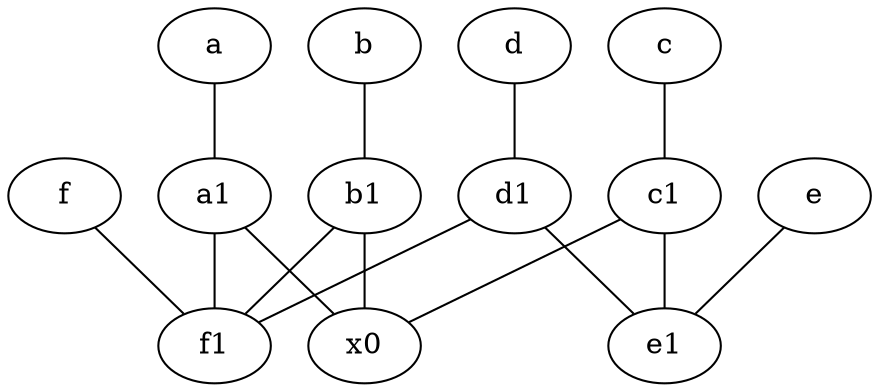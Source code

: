 graph {
	f [pos="3,9!"]
	b [pos="10,4!"]
	a1 [pos="8,3!"]
	f1 [pos="3,8!"]
	b1 [pos="9,4!"]
	x0
	e1 [pos="7,7!"]
	a [pos="8,2!"]
	c [pos="4.5,2!"]
	d [pos="2,5!"]
	d1 [pos="3,5!"]
	e [pos="7,9!"]
	c1 [pos="4.5,3!"]
	d -- d1
	f -- f1
	b1 -- x0
	a -- a1
	d1 -- f1
	a1 -- f1
	c1 -- x0
	c1 -- e1
	d1 -- e1
	a1 -- x0
	e -- e1
	b1 -- f1
	c -- c1
	b -- b1
}

